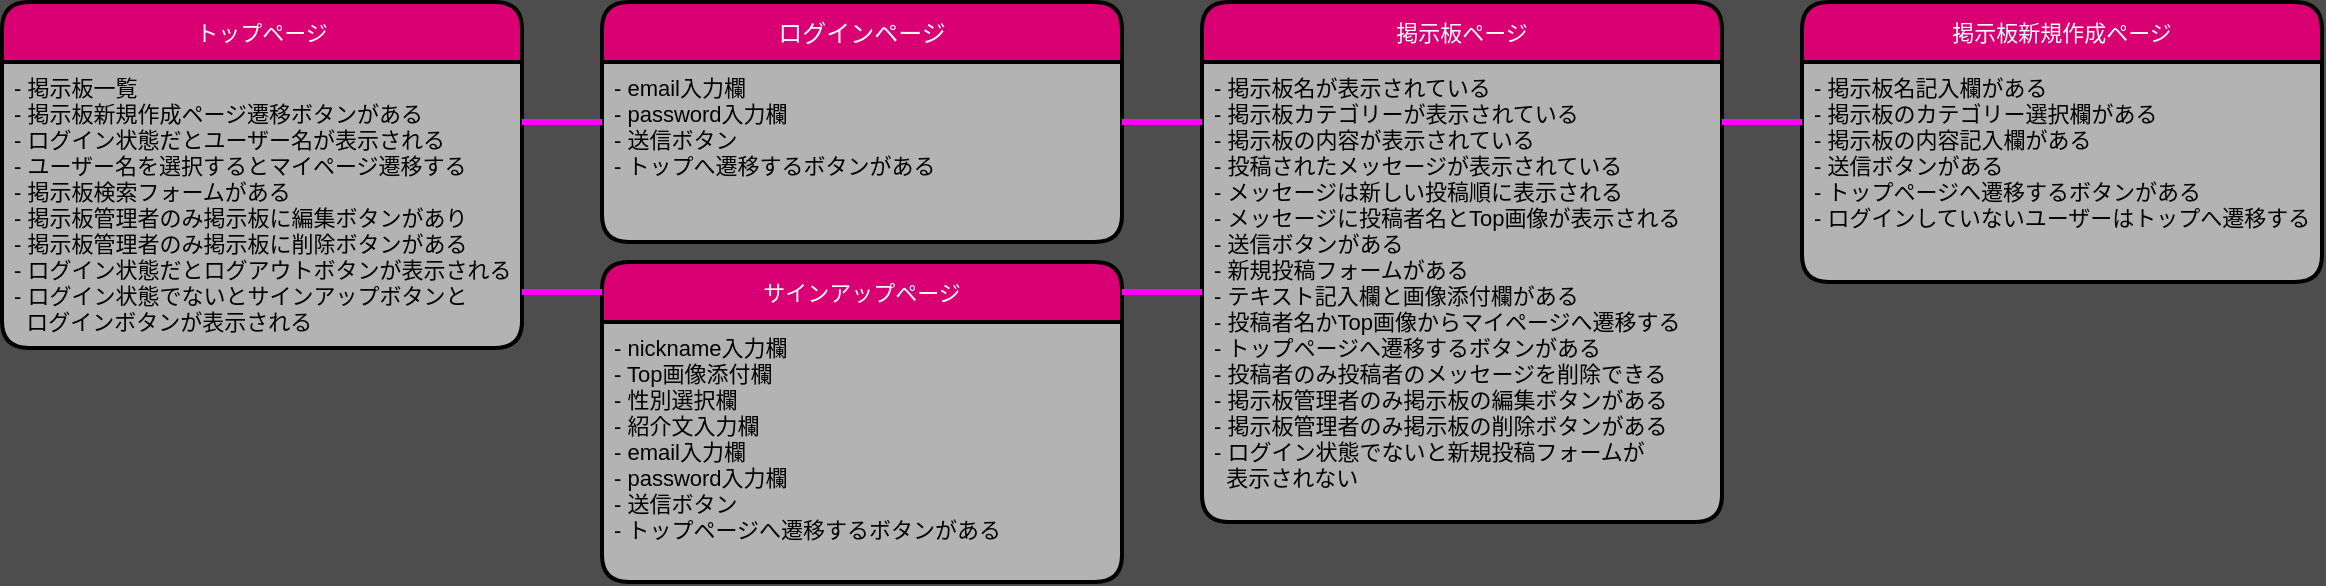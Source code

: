 <mxfile>
    <diagram id="WUE9ke7DuZ88tHvHnayO" name="ページ1">
        <mxGraphModel dx="728" dy="680" grid="1" gridSize="10" guides="1" tooltips="1" connect="1" arrows="1" fold="1" page="1" pageScale="1" pageWidth="827" pageHeight="1169" background="#4D4D4D" math="0" shadow="0">
            <root>
                <mxCell id="0"/>
                <mxCell id="1" parent="0"/>
                <mxCell id="4" value="ログインページ" style="swimlane;childLayout=stackLayout;horizontal=1;startSize=30;horizontalStack=0;rounded=1;fontSize=12;fontStyle=0;strokeWidth=2;resizeParent=0;resizeLast=1;shadow=0;dashed=0;align=center;fillColor=#d80073;fontColor=#ffffff;strokeColor=#000000;swimlaneFillColor=#B3B3B3;" vertex="1" parent="1">
                    <mxGeometry x="320" y="90" width="260" height="120" as="geometry"/>
                </mxCell>
                <mxCell id="5" value="- email入力欄&#10;- password入力欄&#10;- 送信ボタン&#10;- トップへ遷移するボタンがある" style="align=left;strokeColor=none;fillColor=none;spacingLeft=4;fontSize=11;verticalAlign=top;resizable=0;rotatable=0;part=1;" vertex="1" parent="4">
                    <mxGeometry y="30" width="260" height="90" as="geometry"/>
                </mxCell>
                <mxCell id="6" value="サインアップページ" style="swimlane;childLayout=stackLayout;horizontal=1;startSize=30;horizontalStack=0;rounded=1;fontSize=11;fontStyle=0;strokeWidth=2;resizeParent=0;resizeLast=1;shadow=0;dashed=0;align=center;fillColor=#d80073;fontColor=#ffffff;strokeColor=#000000;swimlaneFillColor=#B3B3B3;" vertex="1" parent="1">
                    <mxGeometry x="320" y="220" width="260" height="160" as="geometry"/>
                </mxCell>
                <mxCell id="7" value="- nickname入力欄&#10;- Top画像添付欄&#10;- 性別選択欄&#10;- 紹介文入力欄&#10;- email入力欄&#10;- password入力欄&#10;- 送信ボタン&#10;- トップページへ遷移するボタンがある" style="align=left;strokeColor=none;fillColor=none;spacingLeft=4;fontSize=11;verticalAlign=top;resizable=0;rotatable=0;part=1;" vertex="1" parent="6">
                    <mxGeometry y="30" width="260" height="130" as="geometry"/>
                </mxCell>
                <mxCell id="8" value="トップページ" style="swimlane;childLayout=stackLayout;horizontal=1;startSize=30;horizontalStack=0;rounded=1;fontSize=11;fontStyle=0;strokeWidth=2;resizeParent=0;resizeLast=1;shadow=0;dashed=0;align=center;fillColor=#d80073;fontColor=#ffffff;strokeColor=#000000;swimlaneFillColor=#B3B3B3;" vertex="1" parent="1">
                    <mxGeometry x="20" y="90" width="260" height="173" as="geometry"/>
                </mxCell>
                <mxCell id="9" value="- 掲示板一覧&#10;- 掲示板新規作成ページ遷移ボタンがある&#10;- ログイン状態だとユーザー名が表示される&#10;- ユーザー名を選択するとマイページ遷移する&#10;- 掲示板検索フォームがある&#10;- 掲示板管理者のみ掲示板に編集ボタンがあり&#10;- 掲示板管理者のみ掲示板に削除ボタンがある&#10;- ログイン状態だとログアウトボタンが表示される&#10;- ログイン状態でないとサインアップボタンと&#10;  ログインボタンが表示される" style="align=left;strokeColor=none;fillColor=none;spacingLeft=4;fontSize=11;verticalAlign=top;resizable=0;rotatable=0;part=1;" vertex="1" parent="8">
                    <mxGeometry y="30" width="260" height="143" as="geometry"/>
                </mxCell>
                <mxCell id="10" value="掲示板新規作成ページ" style="swimlane;childLayout=stackLayout;horizontal=1;startSize=30;horizontalStack=0;rounded=1;fontSize=11;fontStyle=0;strokeWidth=2;resizeParent=0;resizeLast=1;shadow=0;dashed=0;align=center;fillColor=#d80073;fontColor=#ffffff;strokeColor=#000000;swimlaneFillColor=#B3B3B3;" vertex="1" parent="1">
                    <mxGeometry x="920" y="90" width="260" height="140" as="geometry"/>
                </mxCell>
                <mxCell id="11" value="- 掲示板名記入欄がある&#10;- 掲示板のカテゴリー選択欄がある&#10;- 掲示板の内容記入欄がある&#10;- 送信ボタンがある&#10;- トップページへ遷移するボタンがある&#10;- ログインしていないユーザーはトップへ遷移する" style="align=left;strokeColor=none;fillColor=none;spacingLeft=4;fontSize=11;verticalAlign=top;resizable=0;rotatable=0;part=1;" vertex="1" parent="10">
                    <mxGeometry y="30" width="260" height="110" as="geometry"/>
                </mxCell>
                <mxCell id="12" value="掲示板ページ" style="swimlane;childLayout=stackLayout;horizontal=1;startSize=30;horizontalStack=0;rounded=1;fontSize=11;fontStyle=0;strokeWidth=2;resizeParent=0;resizeLast=1;shadow=0;dashed=0;align=center;fillColor=#d80073;fontColor=#ffffff;strokeColor=#000000;swimlaneFillColor=#B3B3B3;" vertex="1" parent="1">
                    <mxGeometry x="620" y="90" width="260" height="260" as="geometry"/>
                </mxCell>
                <mxCell id="13" value="- 掲示板名が表示されている&#10;- 掲示板カテゴリーが表示されている&#10;- 掲示板の内容が表示されている&#10;- 投稿されたメッセージが表示されている&#10;- メッセージは新しい投稿順に表示される&#10;- メッセージに投稿者名とTop画像が表示される&#10;- 送信ボタンがある&#10;- 新規投稿フォームがある&#10;- テキスト記入欄と画像添付欄がある&#10;- 投稿者名かTop画像からマイページへ遷移する&#10;- トップページへ遷移するボタンがある&#10;- 投稿者のみ投稿者のメッセージを削除できる&#10;- 掲示板管理者のみ掲示板の編集ボタンがある&#10;- 掲示板管理者のみ掲示板の削除ボタンがある&#10;- ログイン状態でないと新規投稿フォームが&#10;  表示されない&#10;" style="align=left;strokeColor=none;fillColor=none;spacingLeft=4;fontSize=11;verticalAlign=top;resizable=0;rotatable=0;part=1;" vertex="1" parent="12">
                    <mxGeometry y="30" width="260" height="230" as="geometry"/>
                </mxCell>
                <mxCell id="16" value="" style="line;strokeWidth=3;rotatable=0;dashed=0;labelPosition=right;align=left;verticalAlign=middle;spacingTop=0;spacingLeft=6;points=[];portConstraint=eastwest;fontSize=11;strokeColor=#FF00FF;" vertex="1" parent="1">
                    <mxGeometry x="580" y="145" width="40" height="10" as="geometry"/>
                </mxCell>
                <mxCell id="17" value="" style="line;strokeWidth=3;rotatable=0;dashed=0;labelPosition=right;align=left;verticalAlign=middle;spacingTop=0;spacingLeft=6;points=[];portConstraint=eastwest;fontSize=11;strokeColor=#FF00FF;" vertex="1" parent="1">
                    <mxGeometry x="280" y="145" width="40" height="10" as="geometry"/>
                </mxCell>
                <mxCell id="18" value="" style="line;strokeWidth=3;rotatable=0;dashed=0;labelPosition=right;align=left;verticalAlign=middle;spacingTop=0;spacingLeft=6;points=[];portConstraint=eastwest;fontSize=11;strokeColor=#FF00FF;" vertex="1" parent="1">
                    <mxGeometry x="880" y="145" width="40" height="10" as="geometry"/>
                </mxCell>
                <mxCell id="19" value="" style="line;strokeWidth=3;rotatable=0;dashed=0;labelPosition=right;align=left;verticalAlign=middle;spacingTop=0;spacingLeft=6;points=[];portConstraint=eastwest;fontSize=11;strokeColor=#FF00FF;" vertex="1" parent="1">
                    <mxGeometry x="280" y="230" width="40" height="10" as="geometry"/>
                </mxCell>
                <mxCell id="20" value="" style="line;strokeWidth=3;rotatable=0;dashed=0;labelPosition=right;align=left;verticalAlign=middle;spacingTop=0;spacingLeft=6;points=[];portConstraint=eastwest;fontSize=11;strokeColor=#FF00FF;" vertex="1" parent="1">
                    <mxGeometry x="580" y="230" width="40" height="10" as="geometry"/>
                </mxCell>
            </root>
        </mxGraphModel>
    </diagram>
</mxfile>